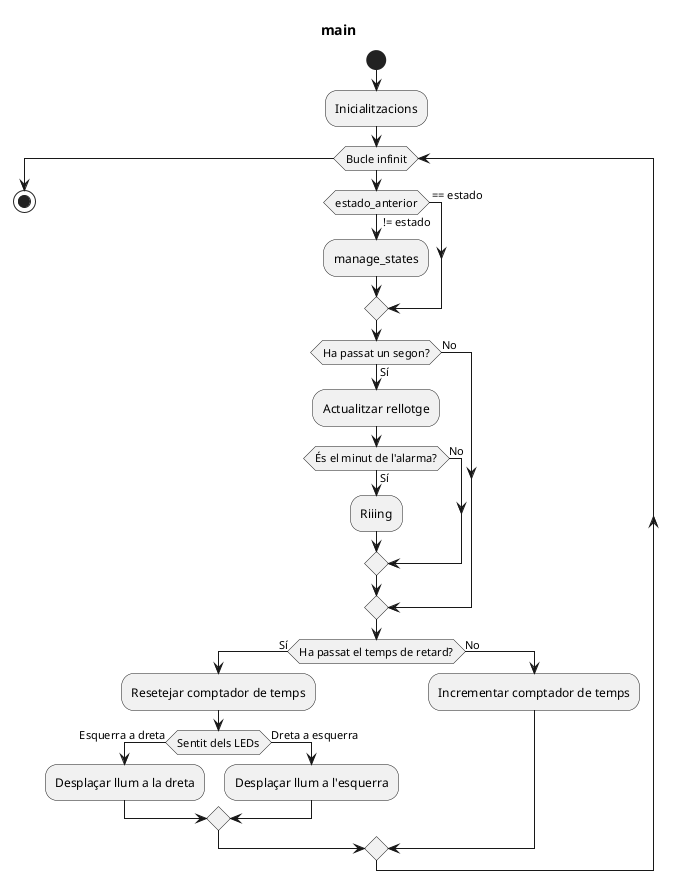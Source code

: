 @startuml

title main


start

:Inicialitzacions;

while (Bucle infinit)

if (estado_anterior) then ( != estado)
  :manage_states;
else ( == estado)
endif

if (Ha passat un segon?) then (Sí)
  :Actualitzar rellotge;
  if (És el minut de l'alarma?) then (Sí)
    :Riiing;
  else (No)
  endif
else (No)
endif

if (Ha passat el temps de retard?) then (Sí)
  :Resetejar comptador de temps;
  if (Sentit dels LEDs) then (Esquerra a dreta)
    :Desplaçar llum a la dreta;
  else (Dreta a esquerra)
    :Desplaçar llum a l'esquerra;
  endif
else (No)
  :Incrementar comptador de temps;
endif

endwhile

stop

@enduml
